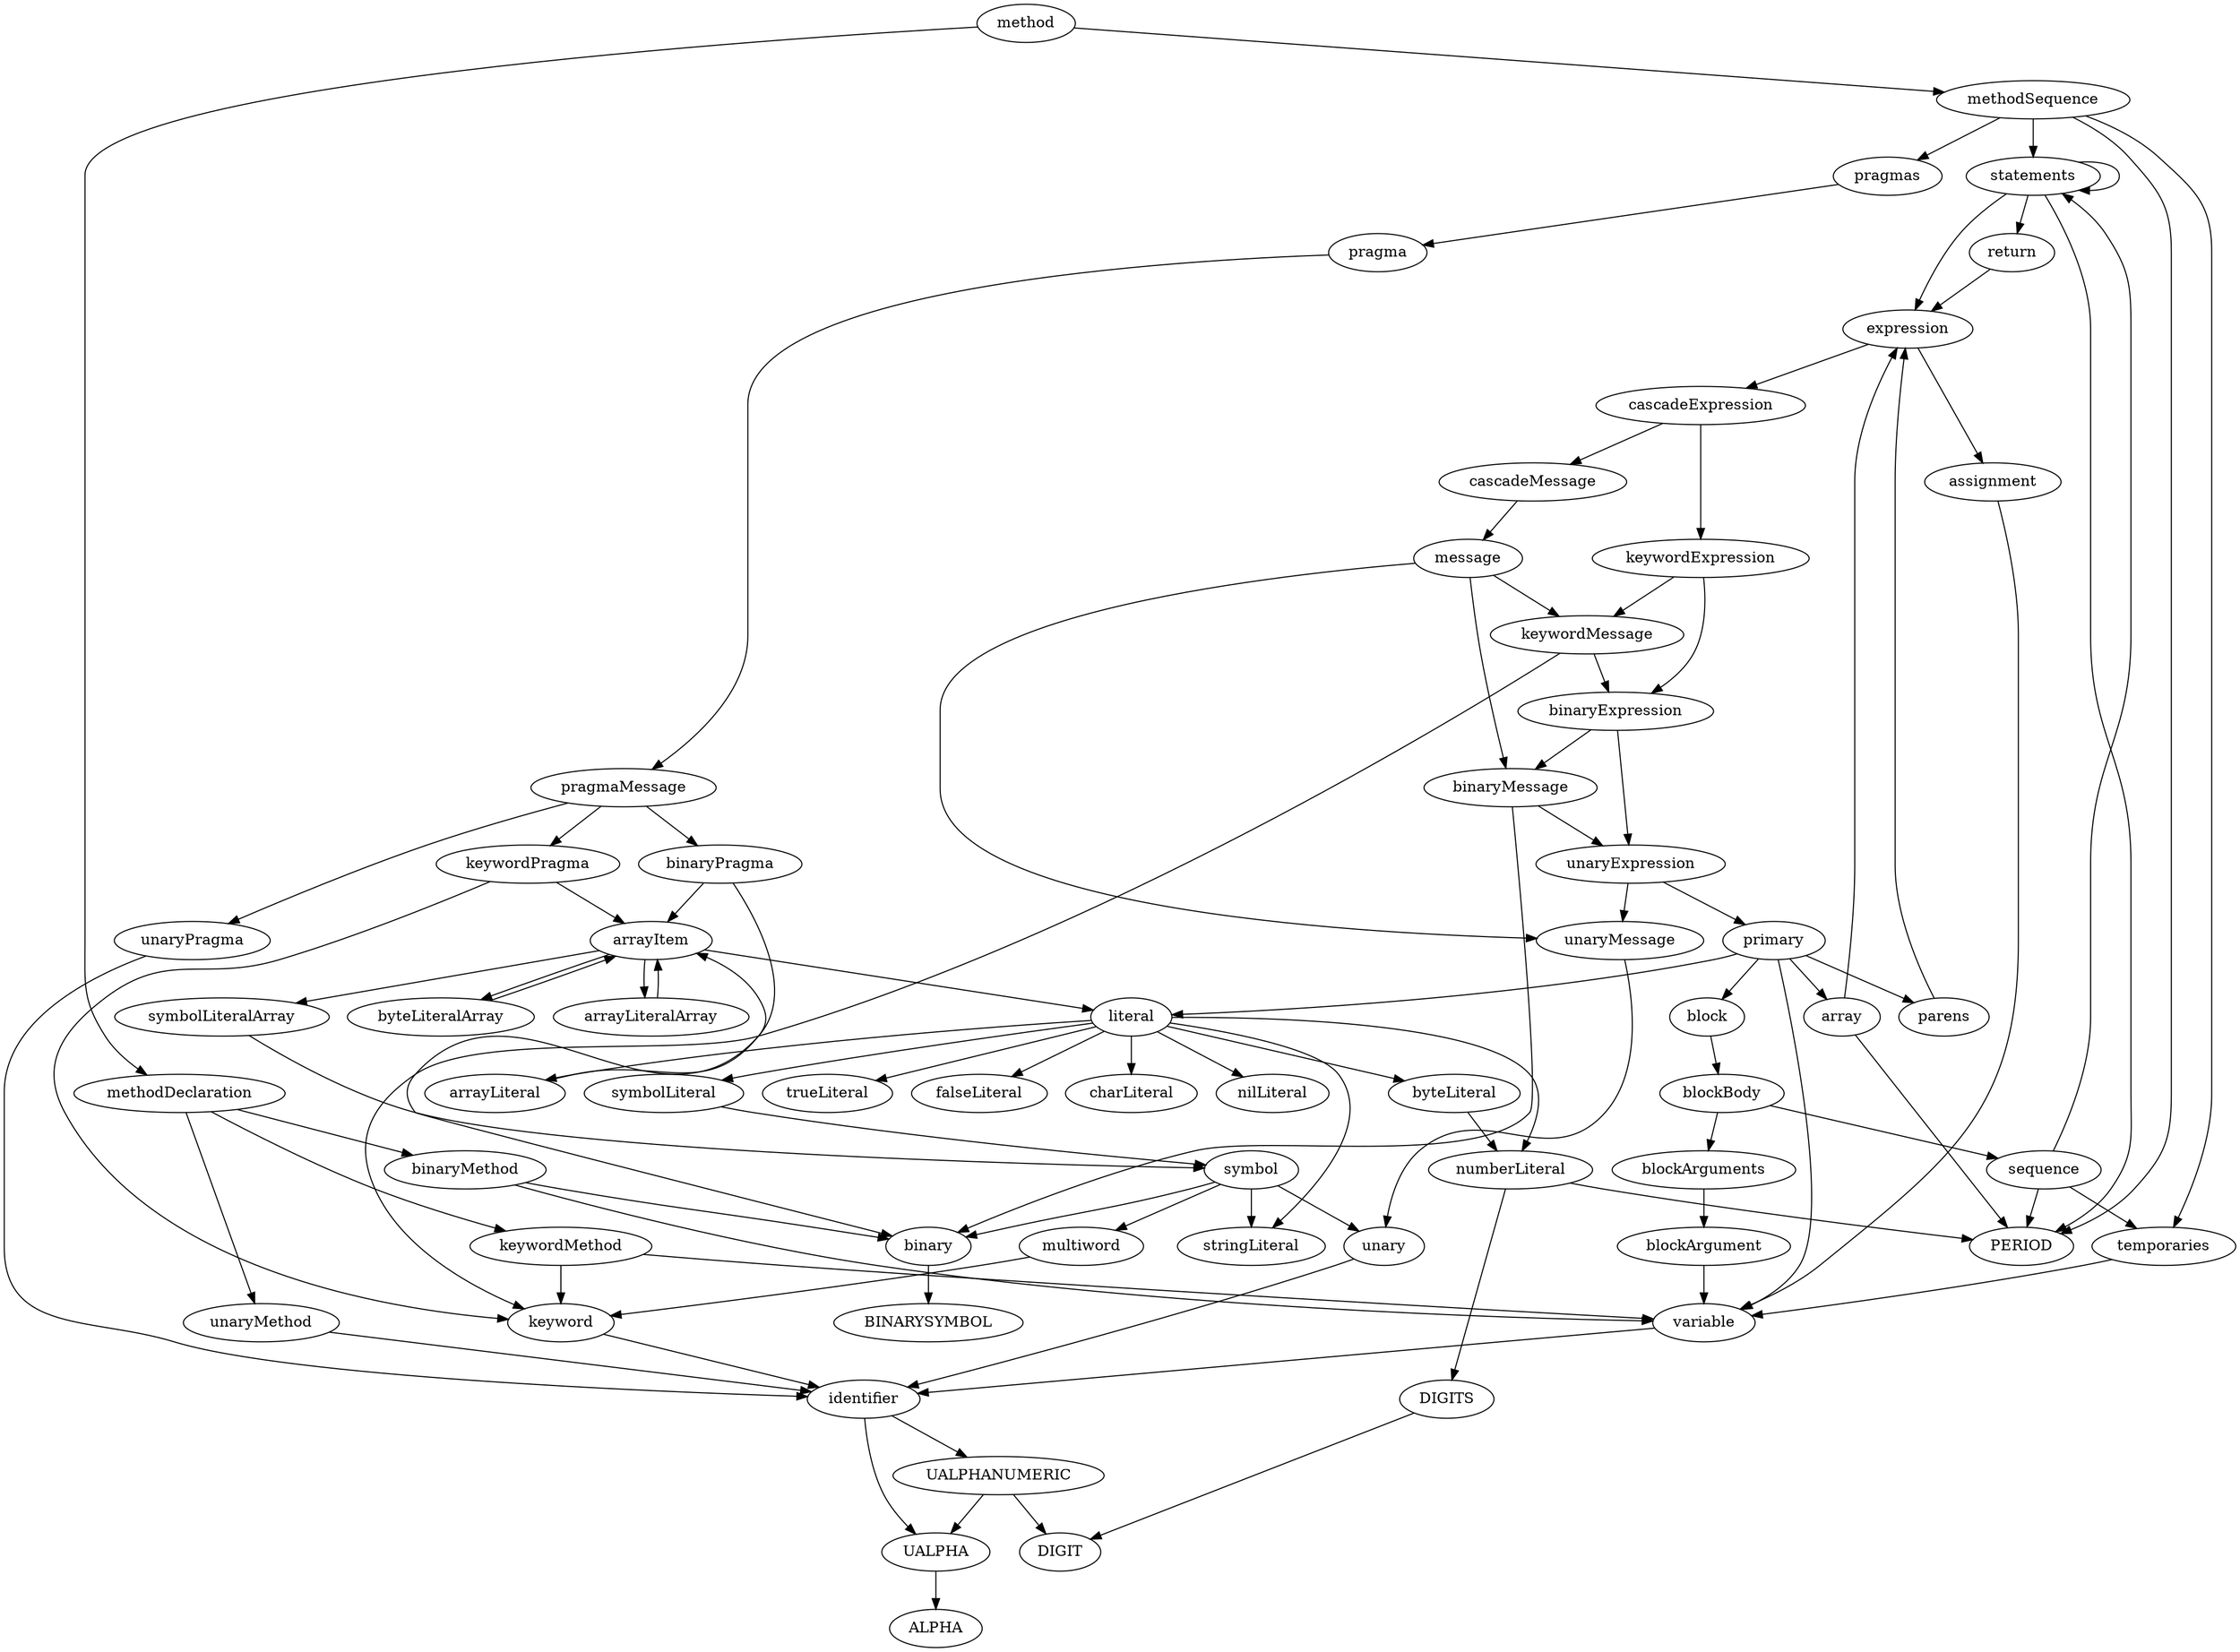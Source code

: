 digraph {
method -> methodDeclaration;
methodDeclaration -> keywordMethod;
keywordMethod -> keyword;
keyword -> identifier;
identifier -> UALPHA;
UALPHA -> ALPHA;
identifier -> UALPHANUMERIC;
UALPHANUMERIC -> UALPHA;
UALPHANUMERIC -> DIGIT;
keywordMethod -> variable;
variable -> identifier;
methodDeclaration -> unaryMethod;
unaryMethod -> identifier;
methodDeclaration -> binaryMethod;
binaryMethod -> binary;
binary -> BINARYSYMBOL;
binaryMethod -> variable;
method -> methodSequence;
methodSequence -> PERIOD;
methodSequence -> pragmas;
pragmas -> pragma;
pragma -> pragmaMessage;
pragmaMessage -> keywordPragma;
keywordPragma -> keyword;
keywordPragma -> arrayItem;
arrayItem -> literal;
literal -> numberLiteral;
numberLiteral -> DIGITS;
DIGITS -> DIGIT;
numberLiteral -> PERIOD;
literal -> stringLiteral;
literal -> charLiteral;
literal -> arrayLiteral;
arrayLiteral -> arrayItem;
literal -> byteLiteral;
byteLiteral -> numberLiteral;
literal -> symbolLiteral;
symbolLiteral -> symbol;
symbol -> unary;
unary -> identifier;
symbol -> binary;
symbol -> multiword;
multiword -> keyword;
symbol -> stringLiteral;
literal -> nilLiteral;
literal -> trueLiteral;
literal -> falseLiteral;
arrayItem -> symbolLiteralArray;
symbolLiteralArray -> symbol;
arrayItem -> arrayLiteralArray;
arrayLiteralArray -> arrayItem;
arrayItem -> byteLiteralArray;
byteLiteralArray -> arrayItem;
pragmaMessage -> unaryPragma;
unaryPragma -> identifier;
pragmaMessage -> binaryPragma;
binaryPragma -> binary;
binaryPragma -> arrayItem;
methodSequence -> temporaries;
temporaries -> variable;
methodSequence -> statements;
statements -> expression;
expression -> assignment;
assignment -> variable;
expression -> cascadeExpression;
cascadeExpression -> keywordExpression;
keywordExpression -> binaryExpression;
binaryExpression -> unaryExpression;
unaryExpression -> primary;
primary -> literal;
primary -> variable;
primary -> block;
block -> blockBody;
blockBody -> blockArguments;
blockArguments -> blockArgument;
blockArgument -> variable;
blockBody -> sequence;
sequence -> temporaries;
sequence -> PERIOD;
sequence -> statements;
primary -> parens;
parens -> expression;
primary -> array;
array -> expression;
array -> PERIOD;
unaryExpression -> unaryMessage;
unaryMessage -> unary;
binaryExpression -> binaryMessage;
binaryMessage -> binary;
binaryMessage -> unaryExpression;
keywordExpression -> keywordMessage;
keywordMessage -> keyword;
keywordMessage -> binaryExpression;
cascadeExpression -> cascadeMessage;
cascadeMessage -> message;
message -> keywordMessage;
message -> binaryMessage;
message -> unaryMessage;
statements -> PERIOD;
statements -> statements;
statements -> return;
return -> expression;
}